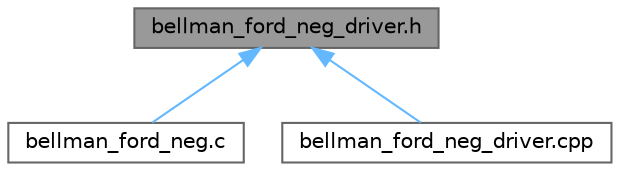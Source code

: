 digraph "bellman_ford_neg_driver.h"
{
 // LATEX_PDF_SIZE
  bgcolor="transparent";
  edge [fontname=Helvetica,fontsize=10,labelfontname=Helvetica,labelfontsize=10];
  node [fontname=Helvetica,fontsize=10,shape=box,height=0.2,width=0.4];
  Node1 [id="Node000001",label="bellman_ford_neg_driver.h",height=0.2,width=0.4,color="gray40", fillcolor="grey60", style="filled", fontcolor="black",tooltip=" "];
  Node1 -> Node2 [id="edge1_Node000001_Node000002",dir="back",color="steelblue1",style="solid",tooltip=" "];
  Node2 [id="Node000002",label="bellman_ford_neg.c",height=0.2,width=0.4,color="grey40", fillcolor="white", style="filled",URL="$bellman__ford__neg_8c.html",tooltip=" "];
  Node1 -> Node3 [id="edge2_Node000001_Node000003",dir="back",color="steelblue1",style="solid",tooltip=" "];
  Node3 [id="Node000003",label="bellman_ford_neg_driver.cpp",height=0.2,width=0.4,color="grey40", fillcolor="white", style="filled",URL="$bellman__ford__neg__driver_8cpp.html",tooltip=" "];
}
